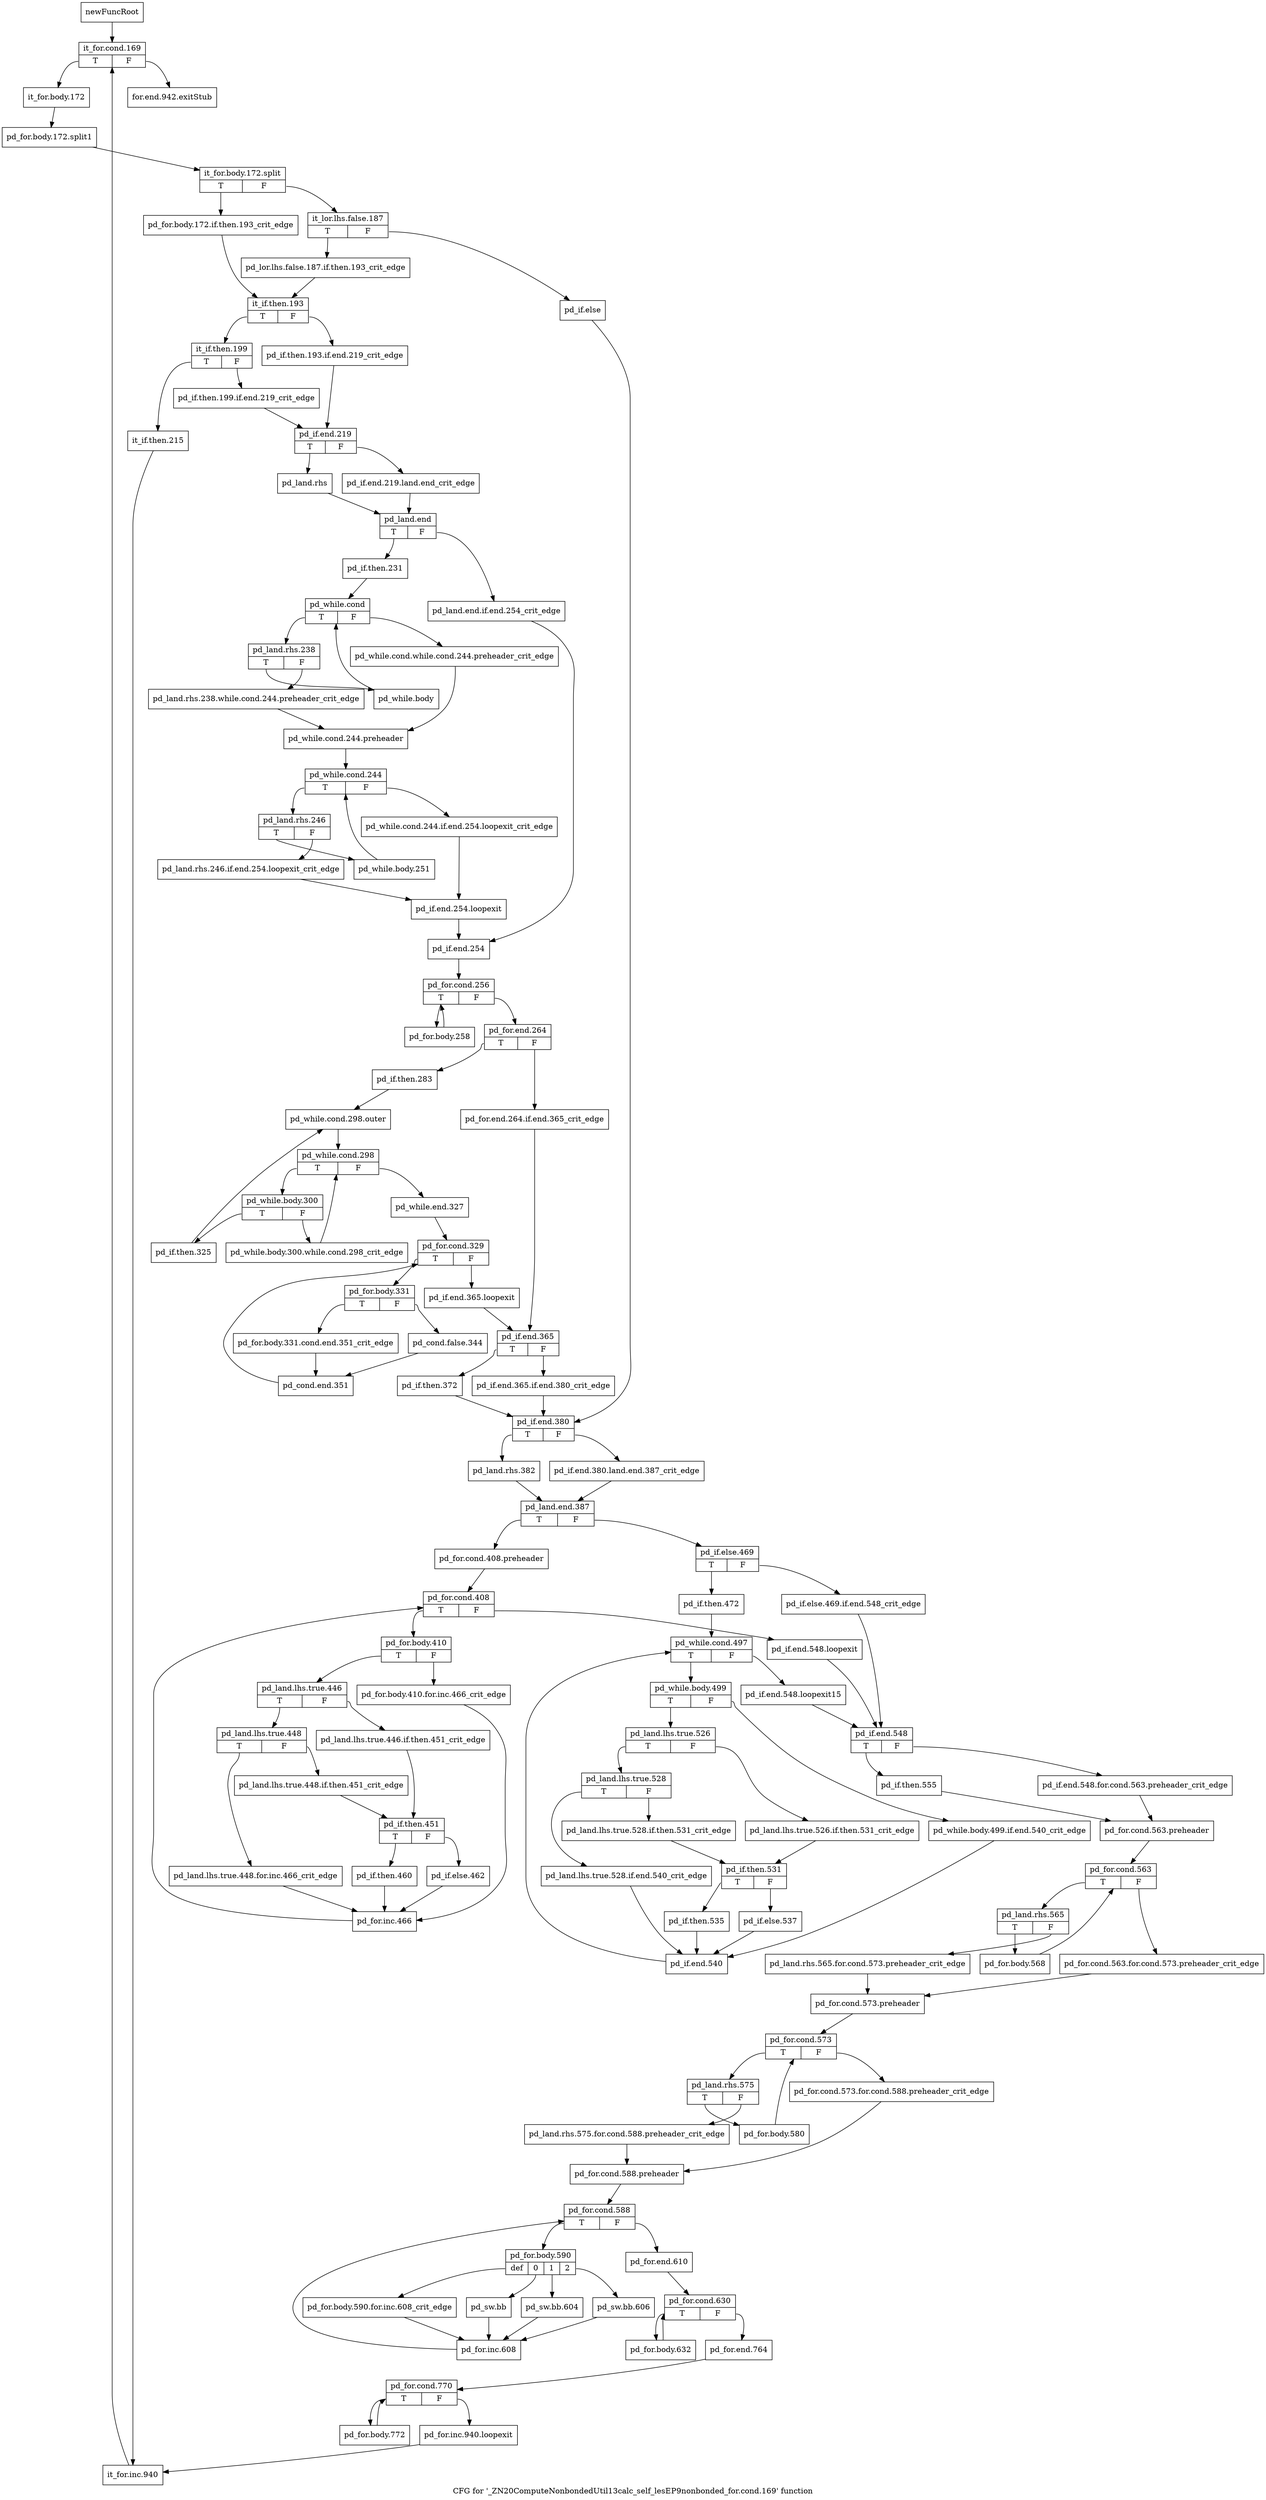 digraph "CFG for '_ZN20ComputeNonbondedUtil13calc_self_lesEP9nonbonded_for.cond.169' function" {
	label="CFG for '_ZN20ComputeNonbondedUtil13calc_self_lesEP9nonbonded_for.cond.169' function";

	Node0x1f150b0 [shape=record,label="{newFuncRoot}"];
	Node0x1f150b0 -> Node0x1f15150;
	Node0x1f15100 [shape=record,label="{for.end.942.exitStub}"];
	Node0x1f15150 [shape=record,label="{it_for.cond.169|{<s0>T|<s1>F}}"];
	Node0x1f15150:s0 -> Node0x1f151a0;
	Node0x1f15150:s1 -> Node0x1f15100;
	Node0x1f151a0 [shape=record,label="{it_for.body.172}"];
	Node0x1f151a0 -> Node0x279fc80;
	Node0x279fc80 [shape=record,label="{pd_for.body.172.split1}"];
	Node0x279fc80 -> Node0x28d7c70;
	Node0x28d7c70 [shape=record,label="{it_for.body.172.split|{<s0>T|<s1>F}}"];
	Node0x28d7c70:s0 -> Node0x1f152e0;
	Node0x28d7c70:s1 -> Node0x1f151f0;
	Node0x1f151f0 [shape=record,label="{it_lor.lhs.false.187|{<s0>T|<s1>F}}"];
	Node0x1f151f0:s0 -> Node0x1f15290;
	Node0x1f151f0:s1 -> Node0x1f15240;
	Node0x1f15240 [shape=record,label="{pd_if.else}"];
	Node0x1f15240 -> Node0x1f15d80;
	Node0x1f15290 [shape=record,label="{pd_lor.lhs.false.187.if.then.193_crit_edge}"];
	Node0x1f15290 -> Node0x1f15330;
	Node0x1f152e0 [shape=record,label="{pd_for.body.172.if.then.193_crit_edge}"];
	Node0x1f152e0 -> Node0x1f15330;
	Node0x1f15330 [shape=record,label="{it_if.then.193|{<s0>T|<s1>F}}"];
	Node0x1f15330:s0 -> Node0x1f153d0;
	Node0x1f15330:s1 -> Node0x1f15380;
	Node0x1f15380 [shape=record,label="{pd_if.then.193.if.end.219_crit_edge}"];
	Node0x1f15380 -> Node0x1f15470;
	Node0x1f153d0 [shape=record,label="{it_if.then.199|{<s0>T|<s1>F}}"];
	Node0x1f153d0:s0 -> Node0x1f174a0;
	Node0x1f153d0:s1 -> Node0x1f15420;
	Node0x1f15420 [shape=record,label="{pd_if.then.199.if.end.219_crit_edge}"];
	Node0x1f15420 -> Node0x1f15470;
	Node0x1f15470 [shape=record,label="{pd_if.end.219|{<s0>T|<s1>F}}"];
	Node0x1f15470:s0 -> Node0x1f15510;
	Node0x1f15470:s1 -> Node0x1f154c0;
	Node0x1f154c0 [shape=record,label="{pd_if.end.219.land.end_crit_edge}"];
	Node0x1f154c0 -> Node0x1f15560;
	Node0x1f15510 [shape=record,label="{pd_land.rhs}"];
	Node0x1f15510 -> Node0x1f15560;
	Node0x1f15560 [shape=record,label="{pd_land.end|{<s0>T|<s1>F}}"];
	Node0x1f15560:s0 -> Node0x1f15600;
	Node0x1f15560:s1 -> Node0x1f155b0;
	Node0x1f155b0 [shape=record,label="{pd_land.end.if.end.254_crit_edge}"];
	Node0x1f155b0 -> Node0x1f15970;
	Node0x1f15600 [shape=record,label="{pd_if.then.231}"];
	Node0x1f15600 -> Node0x1f15650;
	Node0x1f15650 [shape=record,label="{pd_while.cond|{<s0>T|<s1>F}}"];
	Node0x1f15650:s0 -> Node0x1f156f0;
	Node0x1f15650:s1 -> Node0x1f156a0;
	Node0x1f156a0 [shape=record,label="{pd_while.cond.while.cond.244.preheader_crit_edge}"];
	Node0x1f156a0 -> Node0x1f15790;
	Node0x1f156f0 [shape=record,label="{pd_land.rhs.238|{<s0>T|<s1>F}}"];
	Node0x1f156f0:s0 -> Node0x1f17450;
	Node0x1f156f0:s1 -> Node0x1f15740;
	Node0x1f15740 [shape=record,label="{pd_land.rhs.238.while.cond.244.preheader_crit_edge}"];
	Node0x1f15740 -> Node0x1f15790;
	Node0x1f15790 [shape=record,label="{pd_while.cond.244.preheader}"];
	Node0x1f15790 -> Node0x1f157e0;
	Node0x1f157e0 [shape=record,label="{pd_while.cond.244|{<s0>T|<s1>F}}"];
	Node0x1f157e0:s0 -> Node0x1f15880;
	Node0x1f157e0:s1 -> Node0x1f15830;
	Node0x1f15830 [shape=record,label="{pd_while.cond.244.if.end.254.loopexit_crit_edge}"];
	Node0x1f15830 -> Node0x1f15920;
	Node0x1f15880 [shape=record,label="{pd_land.rhs.246|{<s0>T|<s1>F}}"];
	Node0x1f15880:s0 -> Node0x1f17400;
	Node0x1f15880:s1 -> Node0x1f158d0;
	Node0x1f158d0 [shape=record,label="{pd_land.rhs.246.if.end.254.loopexit_crit_edge}"];
	Node0x1f158d0 -> Node0x1f15920;
	Node0x1f15920 [shape=record,label="{pd_if.end.254.loopexit}"];
	Node0x1f15920 -> Node0x1f15970;
	Node0x1f15970 [shape=record,label="{pd_if.end.254}"];
	Node0x1f15970 -> Node0x1f159c0;
	Node0x1f159c0 [shape=record,label="{pd_for.cond.256|{<s0>T|<s1>F}}"];
	Node0x1f159c0:s0 -> Node0x1f173b0;
	Node0x1f159c0:s1 -> Node0x1f15a10;
	Node0x1f15a10 [shape=record,label="{pd_for.end.264|{<s0>T|<s1>F}}"];
	Node0x1f15a10:s0 -> Node0x1f15ab0;
	Node0x1f15a10:s1 -> Node0x1f15a60;
	Node0x1f15a60 [shape=record,label="{pd_for.end.264.if.end.365_crit_edge}"];
	Node0x1f15a60 -> Node0x1f15c90;
	Node0x1f15ab0 [shape=record,label="{pd_if.then.283}"];
	Node0x1f15ab0 -> Node0x1f15b00;
	Node0x1f15b00 [shape=record,label="{pd_while.cond.298.outer}"];
	Node0x1f15b00 -> Node0x1f15b50;
	Node0x1f15b50 [shape=record,label="{pd_while.cond.298|{<s0>T|<s1>F}}"];
	Node0x1f15b50:s0 -> Node0x1f172c0;
	Node0x1f15b50:s1 -> Node0x1f15ba0;
	Node0x1f15ba0 [shape=record,label="{pd_while.end.327}"];
	Node0x1f15ba0 -> Node0x1f15bf0;
	Node0x1f15bf0 [shape=record,label="{pd_for.cond.329|{<s0>T|<s1>F}}"];
	Node0x1f15bf0:s0 -> Node0x1f17180;
	Node0x1f15bf0:s1 -> Node0x1f15c40;
	Node0x1f15c40 [shape=record,label="{pd_if.end.365.loopexit}"];
	Node0x1f15c40 -> Node0x1f15c90;
	Node0x1f15c90 [shape=record,label="{pd_if.end.365|{<s0>T|<s1>F}}"];
	Node0x1f15c90:s0 -> Node0x1f15d30;
	Node0x1f15c90:s1 -> Node0x1f15ce0;
	Node0x1f15ce0 [shape=record,label="{pd_if.end.365.if.end.380_crit_edge}"];
	Node0x1f15ce0 -> Node0x1f15d80;
	Node0x1f15d30 [shape=record,label="{pd_if.then.372}"];
	Node0x1f15d30 -> Node0x1f15d80;
	Node0x1f15d80 [shape=record,label="{pd_if.end.380|{<s0>T|<s1>F}}"];
	Node0x1f15d80:s0 -> Node0x1f15e20;
	Node0x1f15d80:s1 -> Node0x1f15dd0;
	Node0x1f15dd0 [shape=record,label="{pd_if.end.380.land.end.387_crit_edge}"];
	Node0x1f15dd0 -> Node0x1f15e70;
	Node0x1f15e20 [shape=record,label="{pd_land.rhs.382}"];
	Node0x1f15e20 -> Node0x1f15e70;
	Node0x1f15e70 [shape=record,label="{pd_land.end.387|{<s0>T|<s1>F}}"];
	Node0x1f15e70:s0 -> Node0x1f163c0;
	Node0x1f15e70:s1 -> Node0x1f15ec0;
	Node0x1f15ec0 [shape=record,label="{pd_if.else.469|{<s0>T|<s1>F}}"];
	Node0x1f15ec0:s0 -> Node0x1f15f60;
	Node0x1f15ec0:s1 -> Node0x1f15f10;
	Node0x1f15f10 [shape=record,label="{pd_if.else.469.if.end.548_crit_edge}"];
	Node0x1f15f10 -> Node0x1f164b0;
	Node0x1f15f60 [shape=record,label="{pd_if.then.472}"];
	Node0x1f15f60 -> Node0x1f15fb0;
	Node0x1f15fb0 [shape=record,label="{pd_while.cond.497|{<s0>T|<s1>F}}"];
	Node0x1f15fb0:s0 -> Node0x1f16050;
	Node0x1f15fb0:s1 -> Node0x1f16000;
	Node0x1f16000 [shape=record,label="{pd_if.end.548.loopexit15}"];
	Node0x1f16000 -> Node0x1f164b0;
	Node0x1f16050 [shape=record,label="{pd_while.body.499|{<s0>T|<s1>F}}"];
	Node0x1f16050:s0 -> Node0x1f160f0;
	Node0x1f16050:s1 -> Node0x1f160a0;
	Node0x1f160a0 [shape=record,label="{pd_while.body.499.if.end.540_crit_edge}"];
	Node0x1f160a0 -> Node0x1f16370;
	Node0x1f160f0 [shape=record,label="{pd_land.lhs.true.526|{<s0>T|<s1>F}}"];
	Node0x1f160f0:s0 -> Node0x1f16190;
	Node0x1f160f0:s1 -> Node0x1f16140;
	Node0x1f16140 [shape=record,label="{pd_land.lhs.true.526.if.then.531_crit_edge}"];
	Node0x1f16140 -> Node0x1f16230;
	Node0x1f16190 [shape=record,label="{pd_land.lhs.true.528|{<s0>T|<s1>F}}"];
	Node0x1f16190:s0 -> Node0x1f16320;
	Node0x1f16190:s1 -> Node0x1f161e0;
	Node0x1f161e0 [shape=record,label="{pd_land.lhs.true.528.if.then.531_crit_edge}"];
	Node0x1f161e0 -> Node0x1f16230;
	Node0x1f16230 [shape=record,label="{pd_if.then.531|{<s0>T|<s1>F}}"];
	Node0x1f16230:s0 -> Node0x1f162d0;
	Node0x1f16230:s1 -> Node0x1f16280;
	Node0x1f16280 [shape=record,label="{pd_if.else.537}"];
	Node0x1f16280 -> Node0x1f16370;
	Node0x1f162d0 [shape=record,label="{pd_if.then.535}"];
	Node0x1f162d0 -> Node0x1f16370;
	Node0x1f16320 [shape=record,label="{pd_land.lhs.true.528.if.end.540_crit_edge}"];
	Node0x1f16320 -> Node0x1f16370;
	Node0x1f16370 [shape=record,label="{pd_if.end.540}"];
	Node0x1f16370 -> Node0x1f15fb0;
	Node0x1f163c0 [shape=record,label="{pd_for.cond.408.preheader}"];
	Node0x1f163c0 -> Node0x1f16410;
	Node0x1f16410 [shape=record,label="{pd_for.cond.408|{<s0>T|<s1>F}}"];
	Node0x1f16410:s0 -> Node0x1f16e10;
	Node0x1f16410:s1 -> Node0x1f16460;
	Node0x1f16460 [shape=record,label="{pd_if.end.548.loopexit}"];
	Node0x1f16460 -> Node0x1f164b0;
	Node0x1f164b0 [shape=record,label="{pd_if.end.548|{<s0>T|<s1>F}}"];
	Node0x1f164b0:s0 -> Node0x1f16550;
	Node0x1f164b0:s1 -> Node0x1f16500;
	Node0x1f16500 [shape=record,label="{pd_if.end.548.for.cond.563.preheader_crit_edge}"];
	Node0x1f16500 -> Node0x1f165a0;
	Node0x1f16550 [shape=record,label="{pd_if.then.555}"];
	Node0x1f16550 -> Node0x1f165a0;
	Node0x1f165a0 [shape=record,label="{pd_for.cond.563.preheader}"];
	Node0x1f165a0 -> Node0x1f165f0;
	Node0x1f165f0 [shape=record,label="{pd_for.cond.563|{<s0>T|<s1>F}}"];
	Node0x1f165f0:s0 -> Node0x1f16690;
	Node0x1f165f0:s1 -> Node0x1f16640;
	Node0x1f16640 [shape=record,label="{pd_for.cond.563.for.cond.573.preheader_crit_edge}"];
	Node0x1f16640 -> Node0x1f16730;
	Node0x1f16690 [shape=record,label="{pd_land.rhs.565|{<s0>T|<s1>F}}"];
	Node0x1f16690:s0 -> Node0x1f16dc0;
	Node0x1f16690:s1 -> Node0x1f166e0;
	Node0x1f166e0 [shape=record,label="{pd_land.rhs.565.for.cond.573.preheader_crit_edge}"];
	Node0x1f166e0 -> Node0x1f16730;
	Node0x1f16730 [shape=record,label="{pd_for.cond.573.preheader}"];
	Node0x1f16730 -> Node0x1f16780;
	Node0x1f16780 [shape=record,label="{pd_for.cond.573|{<s0>T|<s1>F}}"];
	Node0x1f16780:s0 -> Node0x1f16820;
	Node0x1f16780:s1 -> Node0x1f167d0;
	Node0x1f167d0 [shape=record,label="{pd_for.cond.573.for.cond.588.preheader_crit_edge}"];
	Node0x1f167d0 -> Node0x1f168c0;
	Node0x1f16820 [shape=record,label="{pd_land.rhs.575|{<s0>T|<s1>F}}"];
	Node0x1f16820:s0 -> Node0x1f16d70;
	Node0x1f16820:s1 -> Node0x1f16870;
	Node0x1f16870 [shape=record,label="{pd_land.rhs.575.for.cond.588.preheader_crit_edge}"];
	Node0x1f16870 -> Node0x1f168c0;
	Node0x1f168c0 [shape=record,label="{pd_for.cond.588.preheader}"];
	Node0x1f168c0 -> Node0x1f16910;
	Node0x1f16910 [shape=record,label="{pd_for.cond.588|{<s0>T|<s1>F}}"];
	Node0x1f16910:s0 -> Node0x1f16b90;
	Node0x1f16910:s1 -> Node0x1f16960;
	Node0x1f16960 [shape=record,label="{pd_for.end.610}"];
	Node0x1f16960 -> Node0x1f169b0;
	Node0x1f169b0 [shape=record,label="{pd_for.cond.630|{<s0>T|<s1>F}}"];
	Node0x1f169b0:s0 -> Node0x1f16b40;
	Node0x1f169b0:s1 -> Node0x1f16a00;
	Node0x1f16a00 [shape=record,label="{pd_for.end.764}"];
	Node0x1f16a00 -> Node0x1f16a50;
	Node0x1f16a50 [shape=record,label="{pd_for.cond.770|{<s0>T|<s1>F}}"];
	Node0x1f16a50:s0 -> Node0x1f16af0;
	Node0x1f16a50:s1 -> Node0x1f16aa0;
	Node0x1f16aa0 [shape=record,label="{pd_for.inc.940.loopexit}"];
	Node0x1f16aa0 -> Node0x1f174f0;
	Node0x1f16af0 [shape=record,label="{pd_for.body.772}"];
	Node0x1f16af0 -> Node0x1f16a50;
	Node0x1f16b40 [shape=record,label="{pd_for.body.632}"];
	Node0x1f16b40 -> Node0x1f169b0;
	Node0x1f16b90 [shape=record,label="{pd_for.body.590|{<s0>def|<s1>0|<s2>1|<s3>2}}"];
	Node0x1f16b90:s0 -> Node0x1f16cd0;
	Node0x1f16b90:s1 -> Node0x1f16c80;
	Node0x1f16b90:s2 -> Node0x1f16c30;
	Node0x1f16b90:s3 -> Node0x1f16be0;
	Node0x1f16be0 [shape=record,label="{pd_sw.bb.606}"];
	Node0x1f16be0 -> Node0x1f16d20;
	Node0x1f16c30 [shape=record,label="{pd_sw.bb.604}"];
	Node0x1f16c30 -> Node0x1f16d20;
	Node0x1f16c80 [shape=record,label="{pd_sw.bb}"];
	Node0x1f16c80 -> Node0x1f16d20;
	Node0x1f16cd0 [shape=record,label="{pd_for.body.590.for.inc.608_crit_edge}"];
	Node0x1f16cd0 -> Node0x1f16d20;
	Node0x1f16d20 [shape=record,label="{pd_for.inc.608}"];
	Node0x1f16d20 -> Node0x1f16910;
	Node0x1f16d70 [shape=record,label="{pd_for.body.580}"];
	Node0x1f16d70 -> Node0x1f16780;
	Node0x1f16dc0 [shape=record,label="{pd_for.body.568}"];
	Node0x1f16dc0 -> Node0x1f165f0;
	Node0x1f16e10 [shape=record,label="{pd_for.body.410|{<s0>T|<s1>F}}"];
	Node0x1f16e10:s0 -> Node0x1f16eb0;
	Node0x1f16e10:s1 -> Node0x1f16e60;
	Node0x1f16e60 [shape=record,label="{pd_for.body.410.for.inc.466_crit_edge}"];
	Node0x1f16e60 -> Node0x1f17130;
	Node0x1f16eb0 [shape=record,label="{pd_land.lhs.true.446|{<s0>T|<s1>F}}"];
	Node0x1f16eb0:s0 -> Node0x1f16f50;
	Node0x1f16eb0:s1 -> Node0x1f16f00;
	Node0x1f16f00 [shape=record,label="{pd_land.lhs.true.446.if.then.451_crit_edge}"];
	Node0x1f16f00 -> Node0x1f16ff0;
	Node0x1f16f50 [shape=record,label="{pd_land.lhs.true.448|{<s0>T|<s1>F}}"];
	Node0x1f16f50:s0 -> Node0x1f170e0;
	Node0x1f16f50:s1 -> Node0x1f16fa0;
	Node0x1f16fa0 [shape=record,label="{pd_land.lhs.true.448.if.then.451_crit_edge}"];
	Node0x1f16fa0 -> Node0x1f16ff0;
	Node0x1f16ff0 [shape=record,label="{pd_if.then.451|{<s0>T|<s1>F}}"];
	Node0x1f16ff0:s0 -> Node0x1f17090;
	Node0x1f16ff0:s1 -> Node0x1f17040;
	Node0x1f17040 [shape=record,label="{pd_if.else.462}"];
	Node0x1f17040 -> Node0x1f17130;
	Node0x1f17090 [shape=record,label="{pd_if.then.460}"];
	Node0x1f17090 -> Node0x1f17130;
	Node0x1f170e0 [shape=record,label="{pd_land.lhs.true.448.for.inc.466_crit_edge}"];
	Node0x1f170e0 -> Node0x1f17130;
	Node0x1f17130 [shape=record,label="{pd_for.inc.466}"];
	Node0x1f17130 -> Node0x1f16410;
	Node0x1f17180 [shape=record,label="{pd_for.body.331|{<s0>T|<s1>F}}"];
	Node0x1f17180:s0 -> Node0x1f17220;
	Node0x1f17180:s1 -> Node0x1f171d0;
	Node0x1f171d0 [shape=record,label="{pd_cond.false.344}"];
	Node0x1f171d0 -> Node0x1f17270;
	Node0x1f17220 [shape=record,label="{pd_for.body.331.cond.end.351_crit_edge}"];
	Node0x1f17220 -> Node0x1f17270;
	Node0x1f17270 [shape=record,label="{pd_cond.end.351}"];
	Node0x1f17270 -> Node0x1f15bf0;
	Node0x1f172c0 [shape=record,label="{pd_while.body.300|{<s0>T|<s1>F}}"];
	Node0x1f172c0:s0 -> Node0x1f17360;
	Node0x1f172c0:s1 -> Node0x1f17310;
	Node0x1f17310 [shape=record,label="{pd_while.body.300.while.cond.298_crit_edge}"];
	Node0x1f17310 -> Node0x1f15b50;
	Node0x1f17360 [shape=record,label="{pd_if.then.325}"];
	Node0x1f17360 -> Node0x1f15b00;
	Node0x1f173b0 [shape=record,label="{pd_for.body.258}"];
	Node0x1f173b0 -> Node0x1f159c0;
	Node0x1f17400 [shape=record,label="{pd_while.body.251}"];
	Node0x1f17400 -> Node0x1f157e0;
	Node0x1f17450 [shape=record,label="{pd_while.body}"];
	Node0x1f17450 -> Node0x1f15650;
	Node0x1f174a0 [shape=record,label="{it_if.then.215}"];
	Node0x1f174a0 -> Node0x1f174f0;
	Node0x1f174f0 [shape=record,label="{it_for.inc.940}"];
	Node0x1f174f0 -> Node0x1f15150;
}
